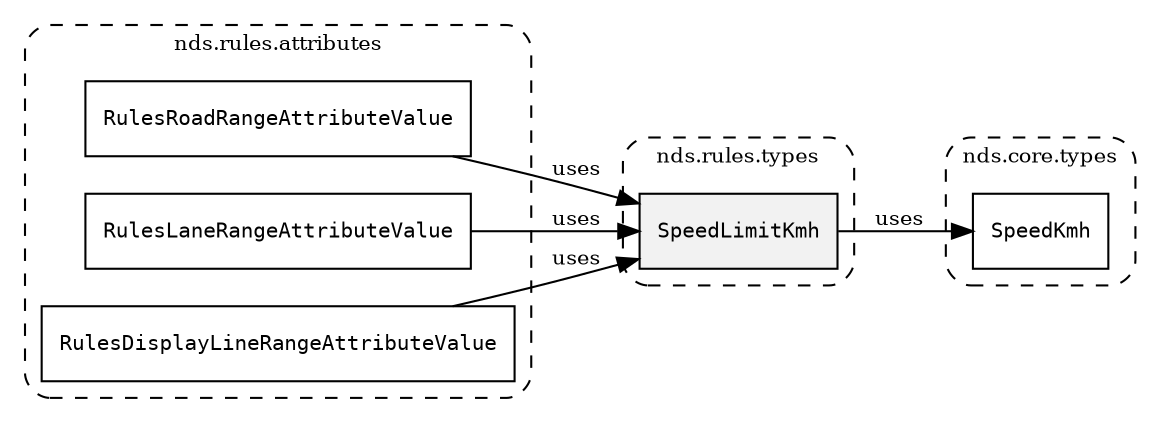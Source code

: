 /**
 * This dot file creates symbol collaboration diagram for SpeedLimitKmh.
 */
digraph ZSERIO
{
    node [shape=box, fontsize=10];
    rankdir="LR";
    fontsize=10;
    tooltip="SpeedLimitKmh collaboration diagram";

    subgraph "cluster_nds.rules.types"
    {
        style="dashed, rounded";
        label="nds.rules.types";
        tooltip="Package nds.rules.types";
        href="../../../content/packages/nds.rules.types.html#Package-nds-rules-types";
        target="_parent";

        "SpeedLimitKmh" [style="filled", fillcolor="#0000000D", target="_parent", label=<<font face="monospace"><table align="center" border="0" cellspacing="0" cellpadding="0"><tr><td href="../../../content/packages/nds.rules.types.html#Subtype-SpeedLimitKmh" title="Subtype defined in nds.rules.types">SpeedLimitKmh</td></tr></table></font>>];
    }

    subgraph "cluster_nds.core.types"
    {
        style="dashed, rounded";
        label="nds.core.types";
        tooltip="Package nds.core.types";
        href="../../../content/packages/nds.core.types.html#Package-nds-core-types";
        target="_parent";

        "SpeedKmh" [target="_parent", label=<<font face="monospace"><table align="center" border="0" cellspacing="0" cellpadding="0"><tr><td href="../../../content/packages/nds.core.types.html#Subtype-SpeedKmh" title="Subtype defined in nds.core.types">SpeedKmh</td></tr></table></font>>];
    }

    subgraph "cluster_nds.rules.attributes"
    {
        style="dashed, rounded";
        label="nds.rules.attributes";
        tooltip="Package nds.rules.attributes";
        href="../../../content/packages/nds.rules.attributes.html#Package-nds-rules-attributes";
        target="_parent";

        "RulesRoadRangeAttributeValue" [target="_parent", label=<<font face="monospace"><table align="center" border="0" cellspacing="0" cellpadding="0"><tr><td href="../../../content/packages/nds.rules.attributes.html#Choice-RulesRoadRangeAttributeValue" title="Choice defined in nds.rules.attributes">RulesRoadRangeAttributeValue</td></tr></table></font>>];
        "RulesLaneRangeAttributeValue" [target="_parent", label=<<font face="monospace"><table align="center" border="0" cellspacing="0" cellpadding="0"><tr><td href="../../../content/packages/nds.rules.attributes.html#Choice-RulesLaneRangeAttributeValue" title="Choice defined in nds.rules.attributes">RulesLaneRangeAttributeValue</td></tr></table></font>>];
        "RulesDisplayLineRangeAttributeValue" [target="_parent", label=<<font face="monospace"><table align="center" border="0" cellspacing="0" cellpadding="0"><tr><td href="../../../content/packages/nds.rules.attributes.html#Choice-RulesDisplayLineRangeAttributeValue" title="Choice defined in nds.rules.attributes">RulesDisplayLineRangeAttributeValue</td></tr></table></font>>];
    }

    "SpeedLimitKmh" -> "SpeedKmh" [label="uses", fontsize=10];
    "RulesRoadRangeAttributeValue" -> "SpeedLimitKmh" [label="uses", fontsize=10];
    "RulesLaneRangeAttributeValue" -> "SpeedLimitKmh" [label="uses", fontsize=10];
    "RulesDisplayLineRangeAttributeValue" -> "SpeedLimitKmh" [label="uses", fontsize=10];
}
